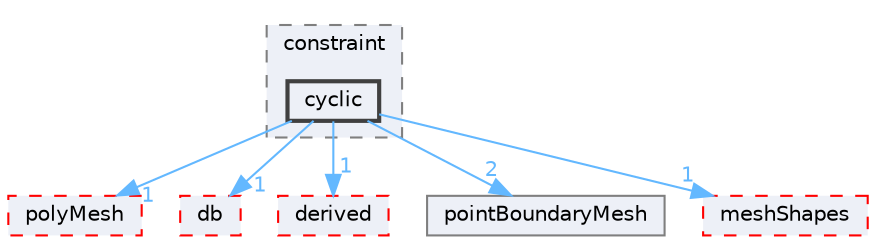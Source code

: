 digraph "src/OpenFOAM/meshes/pointMesh/pointPatches/constraint/cyclic"
{
 // LATEX_PDF_SIZE
  bgcolor="transparent";
  edge [fontname=Helvetica,fontsize=10,labelfontname=Helvetica,labelfontsize=10];
  node [fontname=Helvetica,fontsize=10,shape=box,height=0.2,width=0.4];
  compound=true
  subgraph clusterdir_e167ef4ffdb4a3e074def457cb9fd663 {
    graph [ bgcolor="#edf0f7", pencolor="grey50", label="constraint", fontname=Helvetica,fontsize=10 style="filled,dashed", URL="dir_e167ef4ffdb4a3e074def457cb9fd663.html",tooltip=""]
  dir_53a4ae35aed5de23c63b69ad433f2bf5 [label="cyclic", fillcolor="#edf0f7", color="grey25", style="filled,bold", URL="dir_53a4ae35aed5de23c63b69ad433f2bf5.html",tooltip=""];
  }
  dir_5e5a63cb97aae3d01c8e98f0c14953bc [label="polyMesh", fillcolor="#edf0f7", color="red", style="filled,dashed", URL="dir_5e5a63cb97aae3d01c8e98f0c14953bc.html",tooltip=""];
  dir_63c634f7a7cfd679ac26c67fb30fc32f [label="db", fillcolor="#edf0f7", color="red", style="filled,dashed", URL="dir_63c634f7a7cfd679ac26c67fb30fc32f.html",tooltip=""];
  dir_6b19444c0799847dabb5332dceba8722 [label="derived", fillcolor="#edf0f7", color="red", style="filled,dashed", URL="dir_6b19444c0799847dabb5332dceba8722.html",tooltip=""];
  dir_b331248a108c86b71e58f49053a85c82 [label="pointBoundaryMesh", fillcolor="#edf0f7", color="grey50", style="filled", URL="dir_b331248a108c86b71e58f49053a85c82.html",tooltip=""];
  dir_b8e2732bc99f8fb2a379dad81aa6030e [label="meshShapes", fillcolor="#edf0f7", color="red", style="filled,dashed", URL="dir_b8e2732bc99f8fb2a379dad81aa6030e.html",tooltip=""];
  dir_53a4ae35aed5de23c63b69ad433f2bf5->dir_5e5a63cb97aae3d01c8e98f0c14953bc [headlabel="1", labeldistance=1.5 headhref="dir_000761_002980.html" href="dir_000761_002980.html" color="steelblue1" fontcolor="steelblue1"];
  dir_53a4ae35aed5de23c63b69ad433f2bf5->dir_63c634f7a7cfd679ac26c67fb30fc32f [headlabel="1", labeldistance=1.5 headhref="dir_000761_000817.html" href="dir_000761_000817.html" color="steelblue1" fontcolor="steelblue1"];
  dir_53a4ae35aed5de23c63b69ad433f2bf5->dir_6b19444c0799847dabb5332dceba8722 [headlabel="1", labeldistance=1.5 headhref="dir_000761_000869.html" href="dir_000761_000869.html" color="steelblue1" fontcolor="steelblue1"];
  dir_53a4ae35aed5de23c63b69ad433f2bf5->dir_b331248a108c86b71e58f49053a85c82 [headlabel="2", labeldistance=1.5 headhref="dir_000761_002937.html" href="dir_000761_002937.html" color="steelblue1" fontcolor="steelblue1"];
  dir_53a4ae35aed5de23c63b69ad433f2bf5->dir_b8e2732bc99f8fb2a379dad81aa6030e [headlabel="1", labeldistance=1.5 headhref="dir_000761_002377.html" href="dir_000761_002377.html" color="steelblue1" fontcolor="steelblue1"];
}
